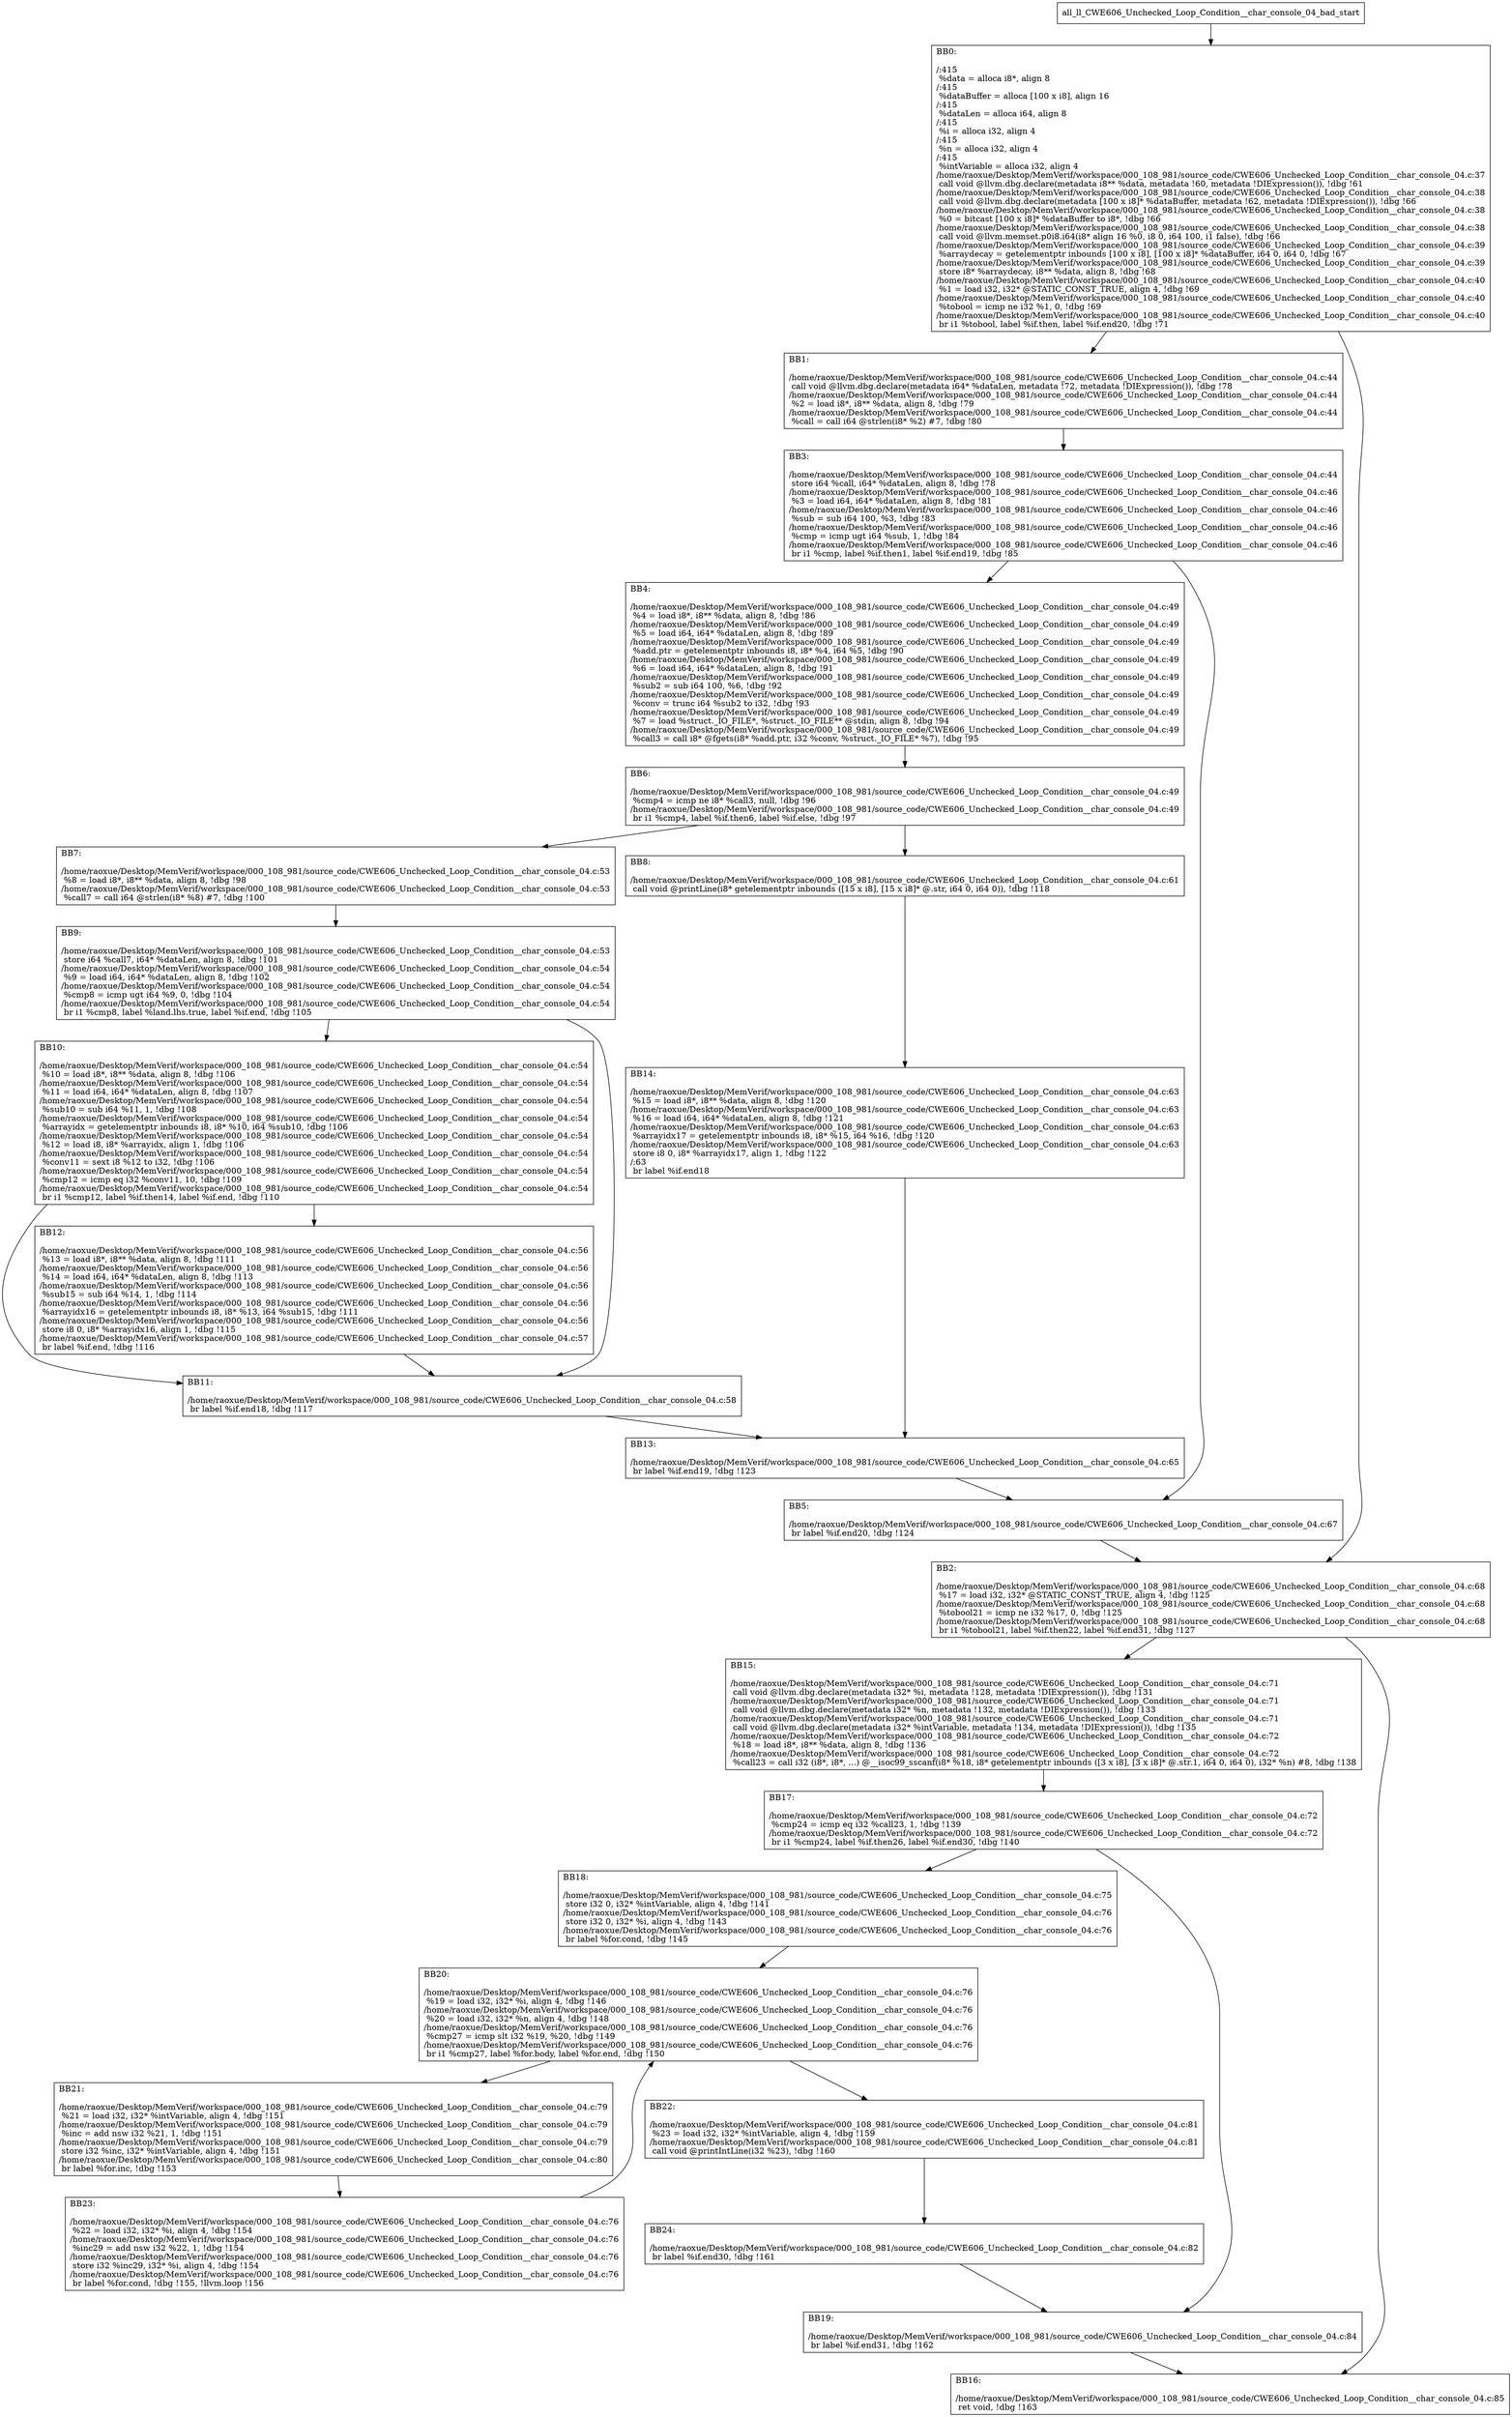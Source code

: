 digraph "CFG for'all_ll_CWE606_Unchecked_Loop_Condition__char_console_04_bad' function" {
	BBall_ll_CWE606_Unchecked_Loop_Condition__char_console_04_bad_start[shape=record,label="{all_ll_CWE606_Unchecked_Loop_Condition__char_console_04_bad_start}"];
	BBall_ll_CWE606_Unchecked_Loop_Condition__char_console_04_bad_start-> all_ll_CWE606_Unchecked_Loop_Condition__char_console_04_badBB0;
	all_ll_CWE606_Unchecked_Loop_Condition__char_console_04_badBB0 [shape=record, label="{BB0:\l\l/:415\l
  %data = alloca i8*, align 8\l
/:415\l
  %dataBuffer = alloca [100 x i8], align 16\l
/:415\l
  %dataLen = alloca i64, align 8\l
/:415\l
  %i = alloca i32, align 4\l
/:415\l
  %n = alloca i32, align 4\l
/:415\l
  %intVariable = alloca i32, align 4\l
/home/raoxue/Desktop/MemVerif/workspace/000_108_981/source_code/CWE606_Unchecked_Loop_Condition__char_console_04.c:37\l
  call void @llvm.dbg.declare(metadata i8** %data, metadata !60, metadata !DIExpression()), !dbg !61\l
/home/raoxue/Desktop/MemVerif/workspace/000_108_981/source_code/CWE606_Unchecked_Loop_Condition__char_console_04.c:38\l
  call void @llvm.dbg.declare(metadata [100 x i8]* %dataBuffer, metadata !62, metadata !DIExpression()), !dbg !66\l
/home/raoxue/Desktop/MemVerif/workspace/000_108_981/source_code/CWE606_Unchecked_Loop_Condition__char_console_04.c:38\l
  %0 = bitcast [100 x i8]* %dataBuffer to i8*, !dbg !66\l
/home/raoxue/Desktop/MemVerif/workspace/000_108_981/source_code/CWE606_Unchecked_Loop_Condition__char_console_04.c:38\l
  call void @llvm.memset.p0i8.i64(i8* align 16 %0, i8 0, i64 100, i1 false), !dbg !66\l
/home/raoxue/Desktop/MemVerif/workspace/000_108_981/source_code/CWE606_Unchecked_Loop_Condition__char_console_04.c:39\l
  %arraydecay = getelementptr inbounds [100 x i8], [100 x i8]* %dataBuffer, i64 0, i64 0, !dbg !67\l
/home/raoxue/Desktop/MemVerif/workspace/000_108_981/source_code/CWE606_Unchecked_Loop_Condition__char_console_04.c:39\l
  store i8* %arraydecay, i8** %data, align 8, !dbg !68\l
/home/raoxue/Desktop/MemVerif/workspace/000_108_981/source_code/CWE606_Unchecked_Loop_Condition__char_console_04.c:40\l
  %1 = load i32, i32* @STATIC_CONST_TRUE, align 4, !dbg !69\l
/home/raoxue/Desktop/MemVerif/workspace/000_108_981/source_code/CWE606_Unchecked_Loop_Condition__char_console_04.c:40\l
  %tobool = icmp ne i32 %1, 0, !dbg !69\l
/home/raoxue/Desktop/MemVerif/workspace/000_108_981/source_code/CWE606_Unchecked_Loop_Condition__char_console_04.c:40\l
  br i1 %tobool, label %if.then, label %if.end20, !dbg !71\l
}"];
	all_ll_CWE606_Unchecked_Loop_Condition__char_console_04_badBB0-> all_ll_CWE606_Unchecked_Loop_Condition__char_console_04_badBB1;
	all_ll_CWE606_Unchecked_Loop_Condition__char_console_04_badBB0-> all_ll_CWE606_Unchecked_Loop_Condition__char_console_04_badBB2;
	all_ll_CWE606_Unchecked_Loop_Condition__char_console_04_badBB1 [shape=record, label="{BB1:\l\l/home/raoxue/Desktop/MemVerif/workspace/000_108_981/source_code/CWE606_Unchecked_Loop_Condition__char_console_04.c:44\l
  call void @llvm.dbg.declare(metadata i64* %dataLen, metadata !72, metadata !DIExpression()), !dbg !78\l
/home/raoxue/Desktop/MemVerif/workspace/000_108_981/source_code/CWE606_Unchecked_Loop_Condition__char_console_04.c:44\l
  %2 = load i8*, i8** %data, align 8, !dbg !79\l
/home/raoxue/Desktop/MemVerif/workspace/000_108_981/source_code/CWE606_Unchecked_Loop_Condition__char_console_04.c:44\l
  %call = call i64 @strlen(i8* %2) #7, !dbg !80\l
}"];
	all_ll_CWE606_Unchecked_Loop_Condition__char_console_04_badBB1-> all_ll_CWE606_Unchecked_Loop_Condition__char_console_04_badBB3;
	all_ll_CWE606_Unchecked_Loop_Condition__char_console_04_badBB3 [shape=record, label="{BB3:\l\l/home/raoxue/Desktop/MemVerif/workspace/000_108_981/source_code/CWE606_Unchecked_Loop_Condition__char_console_04.c:44\l
  store i64 %call, i64* %dataLen, align 8, !dbg !78\l
/home/raoxue/Desktop/MemVerif/workspace/000_108_981/source_code/CWE606_Unchecked_Loop_Condition__char_console_04.c:46\l
  %3 = load i64, i64* %dataLen, align 8, !dbg !81\l
/home/raoxue/Desktop/MemVerif/workspace/000_108_981/source_code/CWE606_Unchecked_Loop_Condition__char_console_04.c:46\l
  %sub = sub i64 100, %3, !dbg !83\l
/home/raoxue/Desktop/MemVerif/workspace/000_108_981/source_code/CWE606_Unchecked_Loop_Condition__char_console_04.c:46\l
  %cmp = icmp ugt i64 %sub, 1, !dbg !84\l
/home/raoxue/Desktop/MemVerif/workspace/000_108_981/source_code/CWE606_Unchecked_Loop_Condition__char_console_04.c:46\l
  br i1 %cmp, label %if.then1, label %if.end19, !dbg !85\l
}"];
	all_ll_CWE606_Unchecked_Loop_Condition__char_console_04_badBB3-> all_ll_CWE606_Unchecked_Loop_Condition__char_console_04_badBB4;
	all_ll_CWE606_Unchecked_Loop_Condition__char_console_04_badBB3-> all_ll_CWE606_Unchecked_Loop_Condition__char_console_04_badBB5;
	all_ll_CWE606_Unchecked_Loop_Condition__char_console_04_badBB4 [shape=record, label="{BB4:\l\l/home/raoxue/Desktop/MemVerif/workspace/000_108_981/source_code/CWE606_Unchecked_Loop_Condition__char_console_04.c:49\l
  %4 = load i8*, i8** %data, align 8, !dbg !86\l
/home/raoxue/Desktop/MemVerif/workspace/000_108_981/source_code/CWE606_Unchecked_Loop_Condition__char_console_04.c:49\l
  %5 = load i64, i64* %dataLen, align 8, !dbg !89\l
/home/raoxue/Desktop/MemVerif/workspace/000_108_981/source_code/CWE606_Unchecked_Loop_Condition__char_console_04.c:49\l
  %add.ptr = getelementptr inbounds i8, i8* %4, i64 %5, !dbg !90\l
/home/raoxue/Desktop/MemVerif/workspace/000_108_981/source_code/CWE606_Unchecked_Loop_Condition__char_console_04.c:49\l
  %6 = load i64, i64* %dataLen, align 8, !dbg !91\l
/home/raoxue/Desktop/MemVerif/workspace/000_108_981/source_code/CWE606_Unchecked_Loop_Condition__char_console_04.c:49\l
  %sub2 = sub i64 100, %6, !dbg !92\l
/home/raoxue/Desktop/MemVerif/workspace/000_108_981/source_code/CWE606_Unchecked_Loop_Condition__char_console_04.c:49\l
  %conv = trunc i64 %sub2 to i32, !dbg !93\l
/home/raoxue/Desktop/MemVerif/workspace/000_108_981/source_code/CWE606_Unchecked_Loop_Condition__char_console_04.c:49\l
  %7 = load %struct._IO_FILE*, %struct._IO_FILE** @stdin, align 8, !dbg !94\l
/home/raoxue/Desktop/MemVerif/workspace/000_108_981/source_code/CWE606_Unchecked_Loop_Condition__char_console_04.c:49\l
  %call3 = call i8* @fgets(i8* %add.ptr, i32 %conv, %struct._IO_FILE* %7), !dbg !95\l
}"];
	all_ll_CWE606_Unchecked_Loop_Condition__char_console_04_badBB4-> all_ll_CWE606_Unchecked_Loop_Condition__char_console_04_badBB6;
	all_ll_CWE606_Unchecked_Loop_Condition__char_console_04_badBB6 [shape=record, label="{BB6:\l\l/home/raoxue/Desktop/MemVerif/workspace/000_108_981/source_code/CWE606_Unchecked_Loop_Condition__char_console_04.c:49\l
  %cmp4 = icmp ne i8* %call3, null, !dbg !96\l
/home/raoxue/Desktop/MemVerif/workspace/000_108_981/source_code/CWE606_Unchecked_Loop_Condition__char_console_04.c:49\l
  br i1 %cmp4, label %if.then6, label %if.else, !dbg !97\l
}"];
	all_ll_CWE606_Unchecked_Loop_Condition__char_console_04_badBB6-> all_ll_CWE606_Unchecked_Loop_Condition__char_console_04_badBB7;
	all_ll_CWE606_Unchecked_Loop_Condition__char_console_04_badBB6-> all_ll_CWE606_Unchecked_Loop_Condition__char_console_04_badBB8;
	all_ll_CWE606_Unchecked_Loop_Condition__char_console_04_badBB7 [shape=record, label="{BB7:\l\l/home/raoxue/Desktop/MemVerif/workspace/000_108_981/source_code/CWE606_Unchecked_Loop_Condition__char_console_04.c:53\l
  %8 = load i8*, i8** %data, align 8, !dbg !98\l
/home/raoxue/Desktop/MemVerif/workspace/000_108_981/source_code/CWE606_Unchecked_Loop_Condition__char_console_04.c:53\l
  %call7 = call i64 @strlen(i8* %8) #7, !dbg !100\l
}"];
	all_ll_CWE606_Unchecked_Loop_Condition__char_console_04_badBB7-> all_ll_CWE606_Unchecked_Loop_Condition__char_console_04_badBB9;
	all_ll_CWE606_Unchecked_Loop_Condition__char_console_04_badBB9 [shape=record, label="{BB9:\l\l/home/raoxue/Desktop/MemVerif/workspace/000_108_981/source_code/CWE606_Unchecked_Loop_Condition__char_console_04.c:53\l
  store i64 %call7, i64* %dataLen, align 8, !dbg !101\l
/home/raoxue/Desktop/MemVerif/workspace/000_108_981/source_code/CWE606_Unchecked_Loop_Condition__char_console_04.c:54\l
  %9 = load i64, i64* %dataLen, align 8, !dbg !102\l
/home/raoxue/Desktop/MemVerif/workspace/000_108_981/source_code/CWE606_Unchecked_Loop_Condition__char_console_04.c:54\l
  %cmp8 = icmp ugt i64 %9, 0, !dbg !104\l
/home/raoxue/Desktop/MemVerif/workspace/000_108_981/source_code/CWE606_Unchecked_Loop_Condition__char_console_04.c:54\l
  br i1 %cmp8, label %land.lhs.true, label %if.end, !dbg !105\l
}"];
	all_ll_CWE606_Unchecked_Loop_Condition__char_console_04_badBB9-> all_ll_CWE606_Unchecked_Loop_Condition__char_console_04_badBB10;
	all_ll_CWE606_Unchecked_Loop_Condition__char_console_04_badBB9-> all_ll_CWE606_Unchecked_Loop_Condition__char_console_04_badBB11;
	all_ll_CWE606_Unchecked_Loop_Condition__char_console_04_badBB10 [shape=record, label="{BB10:\l\l/home/raoxue/Desktop/MemVerif/workspace/000_108_981/source_code/CWE606_Unchecked_Loop_Condition__char_console_04.c:54\l
  %10 = load i8*, i8** %data, align 8, !dbg !106\l
/home/raoxue/Desktop/MemVerif/workspace/000_108_981/source_code/CWE606_Unchecked_Loop_Condition__char_console_04.c:54\l
  %11 = load i64, i64* %dataLen, align 8, !dbg !107\l
/home/raoxue/Desktop/MemVerif/workspace/000_108_981/source_code/CWE606_Unchecked_Loop_Condition__char_console_04.c:54\l
  %sub10 = sub i64 %11, 1, !dbg !108\l
/home/raoxue/Desktop/MemVerif/workspace/000_108_981/source_code/CWE606_Unchecked_Loop_Condition__char_console_04.c:54\l
  %arrayidx = getelementptr inbounds i8, i8* %10, i64 %sub10, !dbg !106\l
/home/raoxue/Desktop/MemVerif/workspace/000_108_981/source_code/CWE606_Unchecked_Loop_Condition__char_console_04.c:54\l
  %12 = load i8, i8* %arrayidx, align 1, !dbg !106\l
/home/raoxue/Desktop/MemVerif/workspace/000_108_981/source_code/CWE606_Unchecked_Loop_Condition__char_console_04.c:54\l
  %conv11 = sext i8 %12 to i32, !dbg !106\l
/home/raoxue/Desktop/MemVerif/workspace/000_108_981/source_code/CWE606_Unchecked_Loop_Condition__char_console_04.c:54\l
  %cmp12 = icmp eq i32 %conv11, 10, !dbg !109\l
/home/raoxue/Desktop/MemVerif/workspace/000_108_981/source_code/CWE606_Unchecked_Loop_Condition__char_console_04.c:54\l
  br i1 %cmp12, label %if.then14, label %if.end, !dbg !110\l
}"];
	all_ll_CWE606_Unchecked_Loop_Condition__char_console_04_badBB10-> all_ll_CWE606_Unchecked_Loop_Condition__char_console_04_badBB12;
	all_ll_CWE606_Unchecked_Loop_Condition__char_console_04_badBB10-> all_ll_CWE606_Unchecked_Loop_Condition__char_console_04_badBB11;
	all_ll_CWE606_Unchecked_Loop_Condition__char_console_04_badBB12 [shape=record, label="{BB12:\l\l/home/raoxue/Desktop/MemVerif/workspace/000_108_981/source_code/CWE606_Unchecked_Loop_Condition__char_console_04.c:56\l
  %13 = load i8*, i8** %data, align 8, !dbg !111\l
/home/raoxue/Desktop/MemVerif/workspace/000_108_981/source_code/CWE606_Unchecked_Loop_Condition__char_console_04.c:56\l
  %14 = load i64, i64* %dataLen, align 8, !dbg !113\l
/home/raoxue/Desktop/MemVerif/workspace/000_108_981/source_code/CWE606_Unchecked_Loop_Condition__char_console_04.c:56\l
  %sub15 = sub i64 %14, 1, !dbg !114\l
/home/raoxue/Desktop/MemVerif/workspace/000_108_981/source_code/CWE606_Unchecked_Loop_Condition__char_console_04.c:56\l
  %arrayidx16 = getelementptr inbounds i8, i8* %13, i64 %sub15, !dbg !111\l
/home/raoxue/Desktop/MemVerif/workspace/000_108_981/source_code/CWE606_Unchecked_Loop_Condition__char_console_04.c:56\l
  store i8 0, i8* %arrayidx16, align 1, !dbg !115\l
/home/raoxue/Desktop/MemVerif/workspace/000_108_981/source_code/CWE606_Unchecked_Loop_Condition__char_console_04.c:57\l
  br label %if.end, !dbg !116\l
}"];
	all_ll_CWE606_Unchecked_Loop_Condition__char_console_04_badBB12-> all_ll_CWE606_Unchecked_Loop_Condition__char_console_04_badBB11;
	all_ll_CWE606_Unchecked_Loop_Condition__char_console_04_badBB11 [shape=record, label="{BB11:\l\l/home/raoxue/Desktop/MemVerif/workspace/000_108_981/source_code/CWE606_Unchecked_Loop_Condition__char_console_04.c:58\l
  br label %if.end18, !dbg !117\l
}"];
	all_ll_CWE606_Unchecked_Loop_Condition__char_console_04_badBB11-> all_ll_CWE606_Unchecked_Loop_Condition__char_console_04_badBB13;
	all_ll_CWE606_Unchecked_Loop_Condition__char_console_04_badBB8 [shape=record, label="{BB8:\l\l/home/raoxue/Desktop/MemVerif/workspace/000_108_981/source_code/CWE606_Unchecked_Loop_Condition__char_console_04.c:61\l
  call void @printLine(i8* getelementptr inbounds ([15 x i8], [15 x i8]* @.str, i64 0, i64 0)), !dbg !118\l
}"];
	all_ll_CWE606_Unchecked_Loop_Condition__char_console_04_badBB8-> all_ll_CWE606_Unchecked_Loop_Condition__char_console_04_badBB14;
	all_ll_CWE606_Unchecked_Loop_Condition__char_console_04_badBB14 [shape=record, label="{BB14:\l\l/home/raoxue/Desktop/MemVerif/workspace/000_108_981/source_code/CWE606_Unchecked_Loop_Condition__char_console_04.c:63\l
  %15 = load i8*, i8** %data, align 8, !dbg !120\l
/home/raoxue/Desktop/MemVerif/workspace/000_108_981/source_code/CWE606_Unchecked_Loop_Condition__char_console_04.c:63\l
  %16 = load i64, i64* %dataLen, align 8, !dbg !121\l
/home/raoxue/Desktop/MemVerif/workspace/000_108_981/source_code/CWE606_Unchecked_Loop_Condition__char_console_04.c:63\l
  %arrayidx17 = getelementptr inbounds i8, i8* %15, i64 %16, !dbg !120\l
/home/raoxue/Desktop/MemVerif/workspace/000_108_981/source_code/CWE606_Unchecked_Loop_Condition__char_console_04.c:63\l
  store i8 0, i8* %arrayidx17, align 1, !dbg !122\l
/:63\l
  br label %if.end18\l
}"];
	all_ll_CWE606_Unchecked_Loop_Condition__char_console_04_badBB14-> all_ll_CWE606_Unchecked_Loop_Condition__char_console_04_badBB13;
	all_ll_CWE606_Unchecked_Loop_Condition__char_console_04_badBB13 [shape=record, label="{BB13:\l\l/home/raoxue/Desktop/MemVerif/workspace/000_108_981/source_code/CWE606_Unchecked_Loop_Condition__char_console_04.c:65\l
  br label %if.end19, !dbg !123\l
}"];
	all_ll_CWE606_Unchecked_Loop_Condition__char_console_04_badBB13-> all_ll_CWE606_Unchecked_Loop_Condition__char_console_04_badBB5;
	all_ll_CWE606_Unchecked_Loop_Condition__char_console_04_badBB5 [shape=record, label="{BB5:\l\l/home/raoxue/Desktop/MemVerif/workspace/000_108_981/source_code/CWE606_Unchecked_Loop_Condition__char_console_04.c:67\l
  br label %if.end20, !dbg !124\l
}"];
	all_ll_CWE606_Unchecked_Loop_Condition__char_console_04_badBB5-> all_ll_CWE606_Unchecked_Loop_Condition__char_console_04_badBB2;
	all_ll_CWE606_Unchecked_Loop_Condition__char_console_04_badBB2 [shape=record, label="{BB2:\l\l/home/raoxue/Desktop/MemVerif/workspace/000_108_981/source_code/CWE606_Unchecked_Loop_Condition__char_console_04.c:68\l
  %17 = load i32, i32* @STATIC_CONST_TRUE, align 4, !dbg !125\l
/home/raoxue/Desktop/MemVerif/workspace/000_108_981/source_code/CWE606_Unchecked_Loop_Condition__char_console_04.c:68\l
  %tobool21 = icmp ne i32 %17, 0, !dbg !125\l
/home/raoxue/Desktop/MemVerif/workspace/000_108_981/source_code/CWE606_Unchecked_Loop_Condition__char_console_04.c:68\l
  br i1 %tobool21, label %if.then22, label %if.end31, !dbg !127\l
}"];
	all_ll_CWE606_Unchecked_Loop_Condition__char_console_04_badBB2-> all_ll_CWE606_Unchecked_Loop_Condition__char_console_04_badBB15;
	all_ll_CWE606_Unchecked_Loop_Condition__char_console_04_badBB2-> all_ll_CWE606_Unchecked_Loop_Condition__char_console_04_badBB16;
	all_ll_CWE606_Unchecked_Loop_Condition__char_console_04_badBB15 [shape=record, label="{BB15:\l\l/home/raoxue/Desktop/MemVerif/workspace/000_108_981/source_code/CWE606_Unchecked_Loop_Condition__char_console_04.c:71\l
  call void @llvm.dbg.declare(metadata i32* %i, metadata !128, metadata !DIExpression()), !dbg !131\l
/home/raoxue/Desktop/MemVerif/workspace/000_108_981/source_code/CWE606_Unchecked_Loop_Condition__char_console_04.c:71\l
  call void @llvm.dbg.declare(metadata i32* %n, metadata !132, metadata !DIExpression()), !dbg !133\l
/home/raoxue/Desktop/MemVerif/workspace/000_108_981/source_code/CWE606_Unchecked_Loop_Condition__char_console_04.c:71\l
  call void @llvm.dbg.declare(metadata i32* %intVariable, metadata !134, metadata !DIExpression()), !dbg !135\l
/home/raoxue/Desktop/MemVerif/workspace/000_108_981/source_code/CWE606_Unchecked_Loop_Condition__char_console_04.c:72\l
  %18 = load i8*, i8** %data, align 8, !dbg !136\l
/home/raoxue/Desktop/MemVerif/workspace/000_108_981/source_code/CWE606_Unchecked_Loop_Condition__char_console_04.c:72\l
  %call23 = call i32 (i8*, i8*, ...) @__isoc99_sscanf(i8* %18, i8* getelementptr inbounds ([3 x i8], [3 x i8]* @.str.1, i64 0, i64 0), i32* %n) #8, !dbg !138\l
}"];
	all_ll_CWE606_Unchecked_Loop_Condition__char_console_04_badBB15-> all_ll_CWE606_Unchecked_Loop_Condition__char_console_04_badBB17;
	all_ll_CWE606_Unchecked_Loop_Condition__char_console_04_badBB17 [shape=record, label="{BB17:\l\l/home/raoxue/Desktop/MemVerif/workspace/000_108_981/source_code/CWE606_Unchecked_Loop_Condition__char_console_04.c:72\l
  %cmp24 = icmp eq i32 %call23, 1, !dbg !139\l
/home/raoxue/Desktop/MemVerif/workspace/000_108_981/source_code/CWE606_Unchecked_Loop_Condition__char_console_04.c:72\l
  br i1 %cmp24, label %if.then26, label %if.end30, !dbg !140\l
}"];
	all_ll_CWE606_Unchecked_Loop_Condition__char_console_04_badBB17-> all_ll_CWE606_Unchecked_Loop_Condition__char_console_04_badBB18;
	all_ll_CWE606_Unchecked_Loop_Condition__char_console_04_badBB17-> all_ll_CWE606_Unchecked_Loop_Condition__char_console_04_badBB19;
	all_ll_CWE606_Unchecked_Loop_Condition__char_console_04_badBB18 [shape=record, label="{BB18:\l\l/home/raoxue/Desktop/MemVerif/workspace/000_108_981/source_code/CWE606_Unchecked_Loop_Condition__char_console_04.c:75\l
  store i32 0, i32* %intVariable, align 4, !dbg !141\l
/home/raoxue/Desktop/MemVerif/workspace/000_108_981/source_code/CWE606_Unchecked_Loop_Condition__char_console_04.c:76\l
  store i32 0, i32* %i, align 4, !dbg !143\l
/home/raoxue/Desktop/MemVerif/workspace/000_108_981/source_code/CWE606_Unchecked_Loop_Condition__char_console_04.c:76\l
  br label %for.cond, !dbg !145\l
}"];
	all_ll_CWE606_Unchecked_Loop_Condition__char_console_04_badBB18-> all_ll_CWE606_Unchecked_Loop_Condition__char_console_04_badBB20;
	all_ll_CWE606_Unchecked_Loop_Condition__char_console_04_badBB20 [shape=record, label="{BB20:\l\l/home/raoxue/Desktop/MemVerif/workspace/000_108_981/source_code/CWE606_Unchecked_Loop_Condition__char_console_04.c:76\l
  %19 = load i32, i32* %i, align 4, !dbg !146\l
/home/raoxue/Desktop/MemVerif/workspace/000_108_981/source_code/CWE606_Unchecked_Loop_Condition__char_console_04.c:76\l
  %20 = load i32, i32* %n, align 4, !dbg !148\l
/home/raoxue/Desktop/MemVerif/workspace/000_108_981/source_code/CWE606_Unchecked_Loop_Condition__char_console_04.c:76\l
  %cmp27 = icmp slt i32 %19, %20, !dbg !149\l
/home/raoxue/Desktop/MemVerif/workspace/000_108_981/source_code/CWE606_Unchecked_Loop_Condition__char_console_04.c:76\l
  br i1 %cmp27, label %for.body, label %for.end, !dbg !150\l
}"];
	all_ll_CWE606_Unchecked_Loop_Condition__char_console_04_badBB20-> all_ll_CWE606_Unchecked_Loop_Condition__char_console_04_badBB21;
	all_ll_CWE606_Unchecked_Loop_Condition__char_console_04_badBB20-> all_ll_CWE606_Unchecked_Loop_Condition__char_console_04_badBB22;
	all_ll_CWE606_Unchecked_Loop_Condition__char_console_04_badBB21 [shape=record, label="{BB21:\l\l/home/raoxue/Desktop/MemVerif/workspace/000_108_981/source_code/CWE606_Unchecked_Loop_Condition__char_console_04.c:79\l
  %21 = load i32, i32* %intVariable, align 4, !dbg !151\l
/home/raoxue/Desktop/MemVerif/workspace/000_108_981/source_code/CWE606_Unchecked_Loop_Condition__char_console_04.c:79\l
  %inc = add nsw i32 %21, 1, !dbg !151\l
/home/raoxue/Desktop/MemVerif/workspace/000_108_981/source_code/CWE606_Unchecked_Loop_Condition__char_console_04.c:79\l
  store i32 %inc, i32* %intVariable, align 4, !dbg !151\l
/home/raoxue/Desktop/MemVerif/workspace/000_108_981/source_code/CWE606_Unchecked_Loop_Condition__char_console_04.c:80\l
  br label %for.inc, !dbg !153\l
}"];
	all_ll_CWE606_Unchecked_Loop_Condition__char_console_04_badBB21-> all_ll_CWE606_Unchecked_Loop_Condition__char_console_04_badBB23;
	all_ll_CWE606_Unchecked_Loop_Condition__char_console_04_badBB23 [shape=record, label="{BB23:\l\l/home/raoxue/Desktop/MemVerif/workspace/000_108_981/source_code/CWE606_Unchecked_Loop_Condition__char_console_04.c:76\l
  %22 = load i32, i32* %i, align 4, !dbg !154\l
/home/raoxue/Desktop/MemVerif/workspace/000_108_981/source_code/CWE606_Unchecked_Loop_Condition__char_console_04.c:76\l
  %inc29 = add nsw i32 %22, 1, !dbg !154\l
/home/raoxue/Desktop/MemVerif/workspace/000_108_981/source_code/CWE606_Unchecked_Loop_Condition__char_console_04.c:76\l
  store i32 %inc29, i32* %i, align 4, !dbg !154\l
/home/raoxue/Desktop/MemVerif/workspace/000_108_981/source_code/CWE606_Unchecked_Loop_Condition__char_console_04.c:76\l
  br label %for.cond, !dbg !155, !llvm.loop !156\l
}"];
	all_ll_CWE606_Unchecked_Loop_Condition__char_console_04_badBB23-> all_ll_CWE606_Unchecked_Loop_Condition__char_console_04_badBB20;
	all_ll_CWE606_Unchecked_Loop_Condition__char_console_04_badBB22 [shape=record, label="{BB22:\l\l/home/raoxue/Desktop/MemVerif/workspace/000_108_981/source_code/CWE606_Unchecked_Loop_Condition__char_console_04.c:81\l
  %23 = load i32, i32* %intVariable, align 4, !dbg !159\l
/home/raoxue/Desktop/MemVerif/workspace/000_108_981/source_code/CWE606_Unchecked_Loop_Condition__char_console_04.c:81\l
  call void @printIntLine(i32 %23), !dbg !160\l
}"];
	all_ll_CWE606_Unchecked_Loop_Condition__char_console_04_badBB22-> all_ll_CWE606_Unchecked_Loop_Condition__char_console_04_badBB24;
	all_ll_CWE606_Unchecked_Loop_Condition__char_console_04_badBB24 [shape=record, label="{BB24:\l\l/home/raoxue/Desktop/MemVerif/workspace/000_108_981/source_code/CWE606_Unchecked_Loop_Condition__char_console_04.c:82\l
  br label %if.end30, !dbg !161\l
}"];
	all_ll_CWE606_Unchecked_Loop_Condition__char_console_04_badBB24-> all_ll_CWE606_Unchecked_Loop_Condition__char_console_04_badBB19;
	all_ll_CWE606_Unchecked_Loop_Condition__char_console_04_badBB19 [shape=record, label="{BB19:\l\l/home/raoxue/Desktop/MemVerif/workspace/000_108_981/source_code/CWE606_Unchecked_Loop_Condition__char_console_04.c:84\l
  br label %if.end31, !dbg !162\l
}"];
	all_ll_CWE606_Unchecked_Loop_Condition__char_console_04_badBB19-> all_ll_CWE606_Unchecked_Loop_Condition__char_console_04_badBB16;
	all_ll_CWE606_Unchecked_Loop_Condition__char_console_04_badBB16 [shape=record, label="{BB16:\l\l/home/raoxue/Desktop/MemVerif/workspace/000_108_981/source_code/CWE606_Unchecked_Loop_Condition__char_console_04.c:85\l
  ret void, !dbg !163\l
}"];
}
